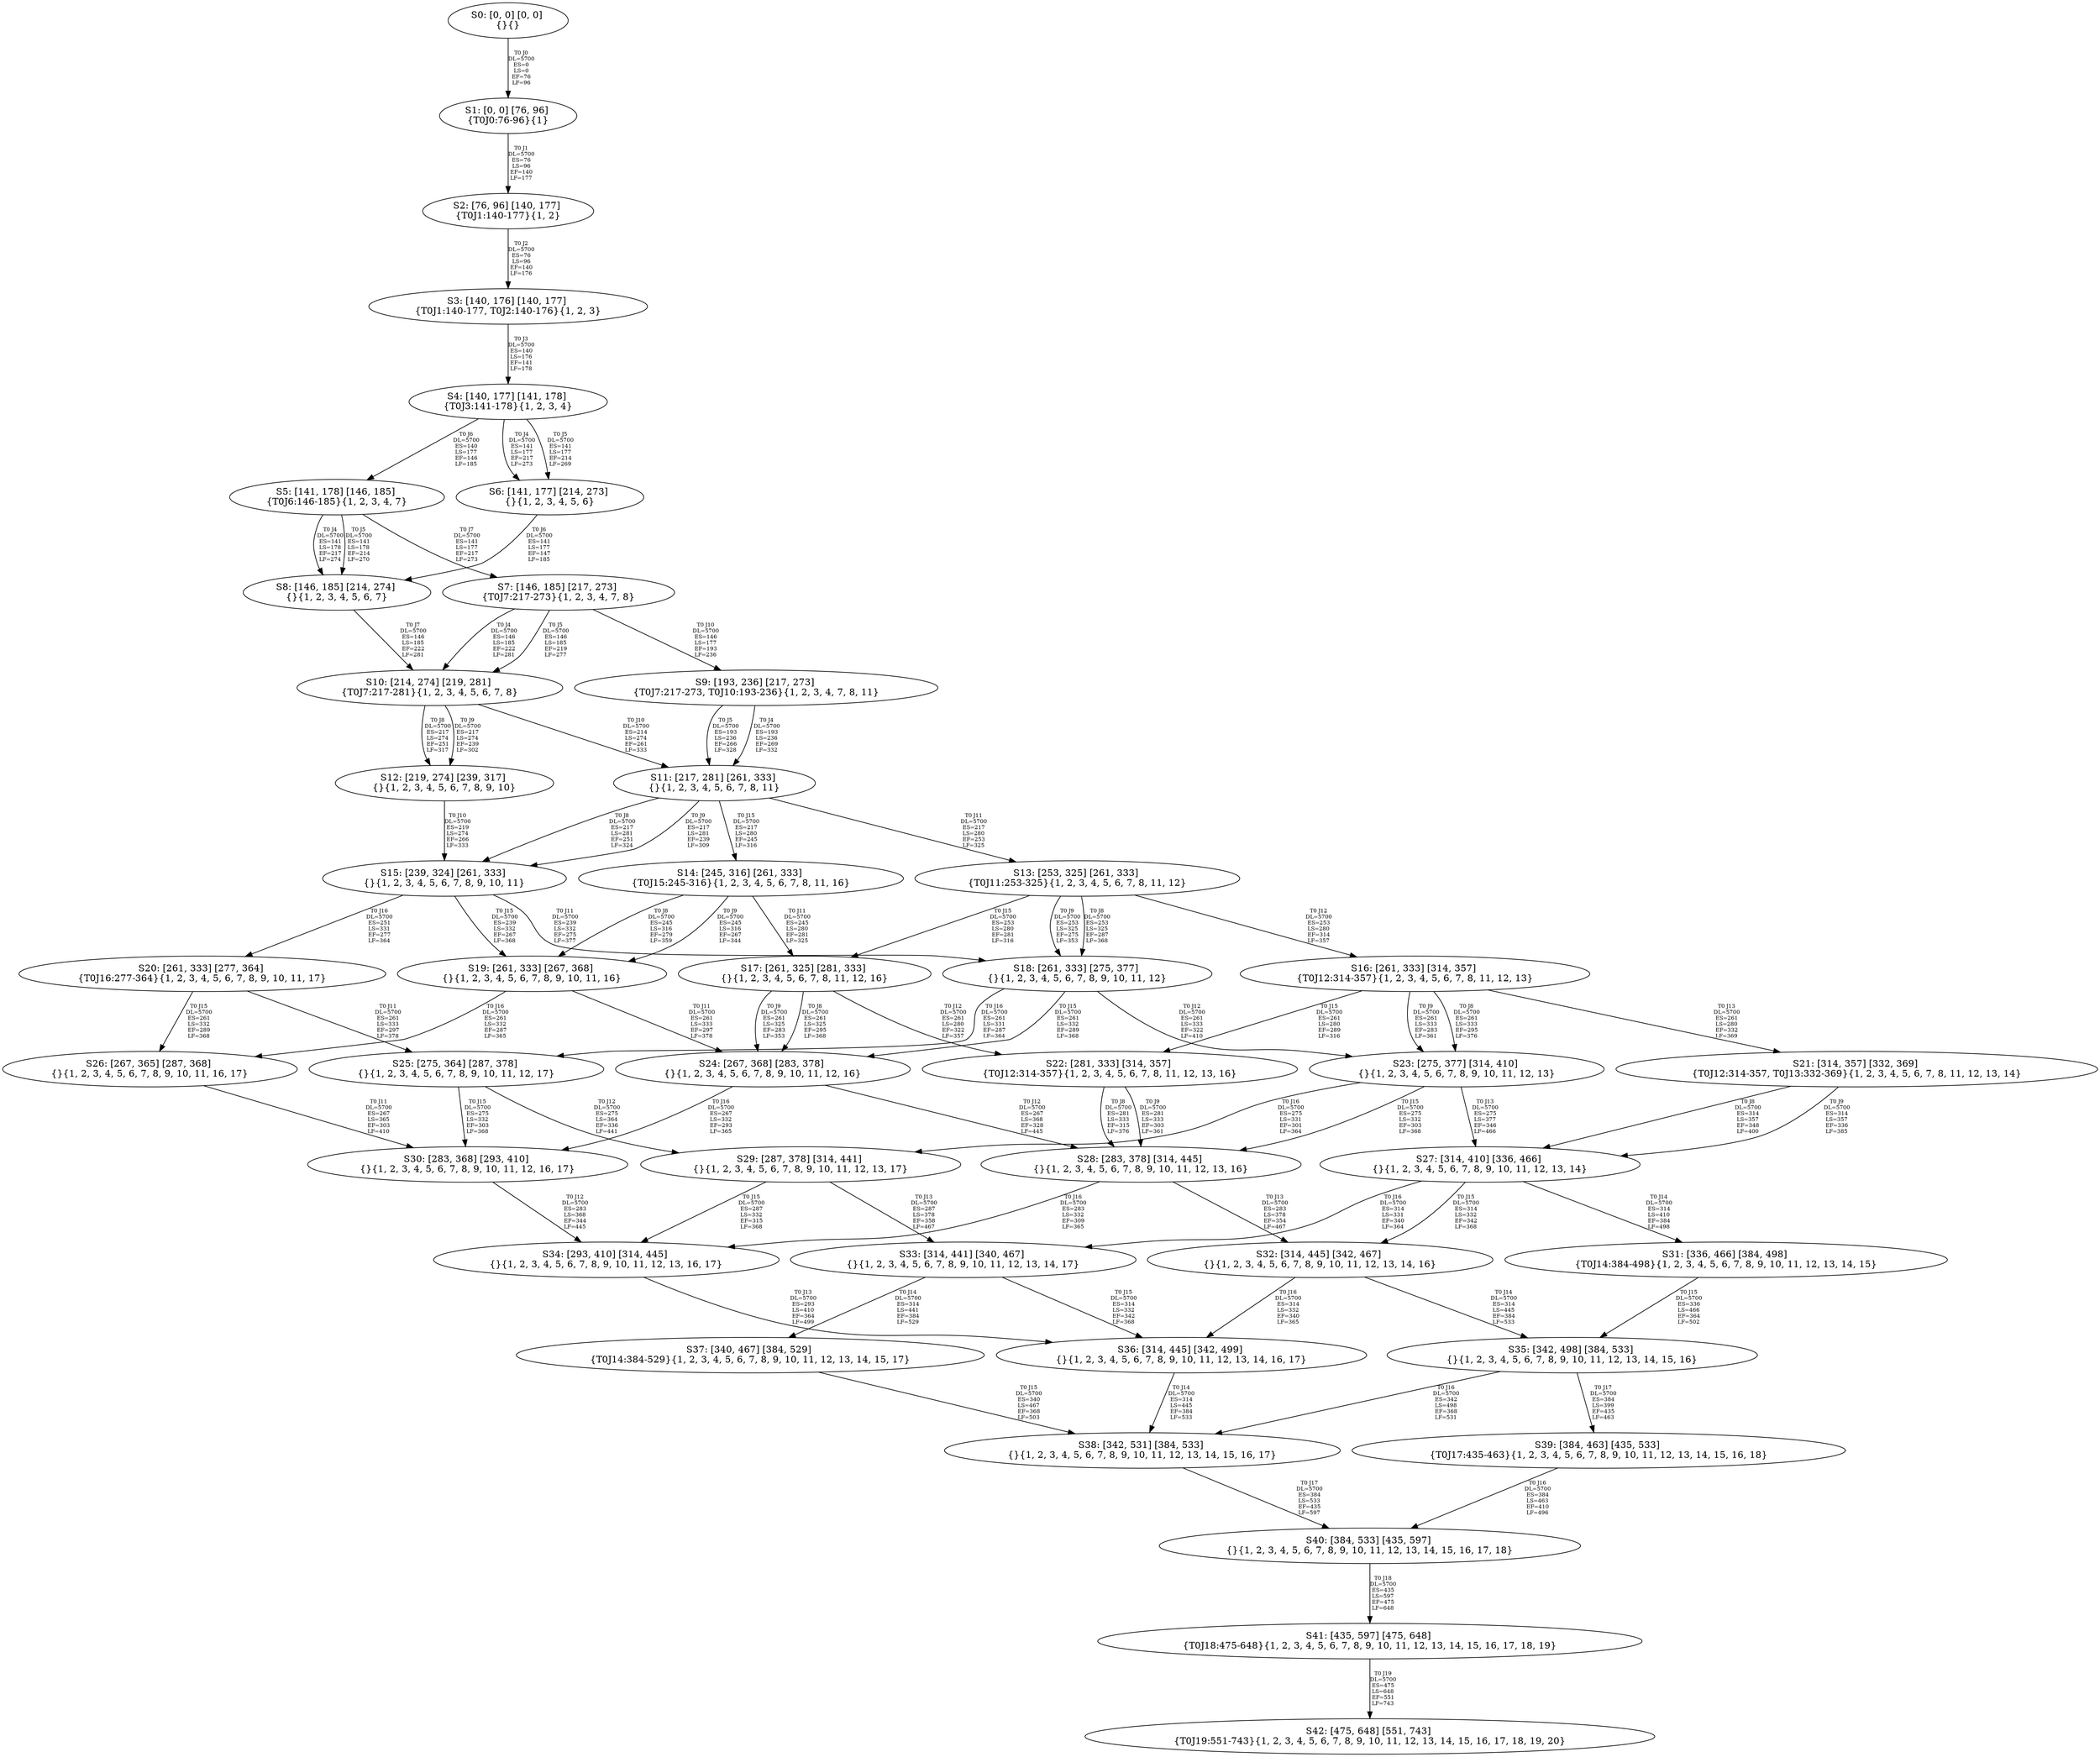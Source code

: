 digraph {
	S0[label="S0: [0, 0] [0, 0] \n{}{}"];
	S1[label="S1: [0, 0] [76, 96] \n{T0J0:76-96}{1}"];
	S2[label="S2: [76, 96] [140, 177] \n{T0J1:140-177}{1, 2}"];
	S3[label="S3: [140, 176] [140, 177] \n{T0J1:140-177, T0J2:140-176}{1, 2, 3}"];
	S4[label="S4: [140, 177] [141, 178] \n{T0J3:141-178}{1, 2, 3, 4}"];
	S5[label="S5: [141, 178] [146, 185] \n{T0J6:146-185}{1, 2, 3, 4, 7}"];
	S6[label="S6: [141, 177] [214, 273] \n{}{1, 2, 3, 4, 5, 6}"];
	S7[label="S7: [146, 185] [217, 273] \n{T0J7:217-273}{1, 2, 3, 4, 7, 8}"];
	S8[label="S8: [146, 185] [214, 274] \n{}{1, 2, 3, 4, 5, 6, 7}"];
	S9[label="S9: [193, 236] [217, 273] \n{T0J7:217-273, T0J10:193-236}{1, 2, 3, 4, 7, 8, 11}"];
	S10[label="S10: [214, 274] [219, 281] \n{T0J7:217-281}{1, 2, 3, 4, 5, 6, 7, 8}"];
	S11[label="S11: [217, 281] [261, 333] \n{}{1, 2, 3, 4, 5, 6, 7, 8, 11}"];
	S12[label="S12: [219, 274] [239, 317] \n{}{1, 2, 3, 4, 5, 6, 7, 8, 9, 10}"];
	S13[label="S13: [253, 325] [261, 333] \n{T0J11:253-325}{1, 2, 3, 4, 5, 6, 7, 8, 11, 12}"];
	S14[label="S14: [245, 316] [261, 333] \n{T0J15:245-316}{1, 2, 3, 4, 5, 6, 7, 8, 11, 16}"];
	S15[label="S15: [239, 324] [261, 333] \n{}{1, 2, 3, 4, 5, 6, 7, 8, 9, 10, 11}"];
	S16[label="S16: [261, 333] [314, 357] \n{T0J12:314-357}{1, 2, 3, 4, 5, 6, 7, 8, 11, 12, 13}"];
	S17[label="S17: [261, 325] [281, 333] \n{}{1, 2, 3, 4, 5, 6, 7, 8, 11, 12, 16}"];
	S18[label="S18: [261, 333] [275, 377] \n{}{1, 2, 3, 4, 5, 6, 7, 8, 9, 10, 11, 12}"];
	S19[label="S19: [261, 333] [267, 368] \n{}{1, 2, 3, 4, 5, 6, 7, 8, 9, 10, 11, 16}"];
	S20[label="S20: [261, 333] [277, 364] \n{T0J16:277-364}{1, 2, 3, 4, 5, 6, 7, 8, 9, 10, 11, 17}"];
	S21[label="S21: [314, 357] [332, 369] \n{T0J12:314-357, T0J13:332-369}{1, 2, 3, 4, 5, 6, 7, 8, 11, 12, 13, 14}"];
	S22[label="S22: [281, 333] [314, 357] \n{T0J12:314-357}{1, 2, 3, 4, 5, 6, 7, 8, 11, 12, 13, 16}"];
	S23[label="S23: [275, 377] [314, 410] \n{}{1, 2, 3, 4, 5, 6, 7, 8, 9, 10, 11, 12, 13}"];
	S24[label="S24: [267, 368] [283, 378] \n{}{1, 2, 3, 4, 5, 6, 7, 8, 9, 10, 11, 12, 16}"];
	S25[label="S25: [275, 364] [287, 378] \n{}{1, 2, 3, 4, 5, 6, 7, 8, 9, 10, 11, 12, 17}"];
	S26[label="S26: [267, 365] [287, 368] \n{}{1, 2, 3, 4, 5, 6, 7, 8, 9, 10, 11, 16, 17}"];
	S27[label="S27: [314, 410] [336, 466] \n{}{1, 2, 3, 4, 5, 6, 7, 8, 9, 10, 11, 12, 13, 14}"];
	S28[label="S28: [283, 378] [314, 445] \n{}{1, 2, 3, 4, 5, 6, 7, 8, 9, 10, 11, 12, 13, 16}"];
	S29[label="S29: [287, 378] [314, 441] \n{}{1, 2, 3, 4, 5, 6, 7, 8, 9, 10, 11, 12, 13, 17}"];
	S30[label="S30: [283, 368] [293, 410] \n{}{1, 2, 3, 4, 5, 6, 7, 8, 9, 10, 11, 12, 16, 17}"];
	S31[label="S31: [336, 466] [384, 498] \n{T0J14:384-498}{1, 2, 3, 4, 5, 6, 7, 8, 9, 10, 11, 12, 13, 14, 15}"];
	S32[label="S32: [314, 445] [342, 467] \n{}{1, 2, 3, 4, 5, 6, 7, 8, 9, 10, 11, 12, 13, 14, 16}"];
	S33[label="S33: [314, 441] [340, 467] \n{}{1, 2, 3, 4, 5, 6, 7, 8, 9, 10, 11, 12, 13, 14, 17}"];
	S34[label="S34: [293, 410] [314, 445] \n{}{1, 2, 3, 4, 5, 6, 7, 8, 9, 10, 11, 12, 13, 16, 17}"];
	S35[label="S35: [342, 498] [384, 533] \n{}{1, 2, 3, 4, 5, 6, 7, 8, 9, 10, 11, 12, 13, 14, 15, 16}"];
	S36[label="S36: [314, 445] [342, 499] \n{}{1, 2, 3, 4, 5, 6, 7, 8, 9, 10, 11, 12, 13, 14, 16, 17}"];
	S37[label="S37: [340, 467] [384, 529] \n{T0J14:384-529}{1, 2, 3, 4, 5, 6, 7, 8, 9, 10, 11, 12, 13, 14, 15, 17}"];
	S38[label="S38: [342, 531] [384, 533] \n{}{1, 2, 3, 4, 5, 6, 7, 8, 9, 10, 11, 12, 13, 14, 15, 16, 17}"];
	S39[label="S39: [384, 463] [435, 533] \n{T0J17:435-463}{1, 2, 3, 4, 5, 6, 7, 8, 9, 10, 11, 12, 13, 14, 15, 16, 18}"];
	S40[label="S40: [384, 533] [435, 597] \n{}{1, 2, 3, 4, 5, 6, 7, 8, 9, 10, 11, 12, 13, 14, 15, 16, 17, 18}"];
	S41[label="S41: [435, 597] [475, 648] \n{T0J18:475-648}{1, 2, 3, 4, 5, 6, 7, 8, 9, 10, 11, 12, 13, 14, 15, 16, 17, 18, 19}"];
	S42[label="S42: [475, 648] [551, 743] \n{T0J19:551-743}{1, 2, 3, 4, 5, 6, 7, 8, 9, 10, 11, 12, 13, 14, 15, 16, 17, 18, 19, 20}"];
	S0 -> S1[label="T0 J0\nDL=5700\nES=0\nLS=0\nEF=76\nLF=96",fontsize=8];
	S1 -> S2[label="T0 J1\nDL=5700\nES=76\nLS=96\nEF=140\nLF=177",fontsize=8];
	S2 -> S3[label="T0 J2\nDL=5700\nES=76\nLS=96\nEF=140\nLF=176",fontsize=8];
	S3 -> S4[label="T0 J3\nDL=5700\nES=140\nLS=176\nEF=141\nLF=178",fontsize=8];
	S4 -> S6[label="T0 J4\nDL=5700\nES=141\nLS=177\nEF=217\nLF=273",fontsize=8];
	S4 -> S6[label="T0 J5\nDL=5700\nES=141\nLS=177\nEF=214\nLF=269",fontsize=8];
	S4 -> S5[label="T0 J6\nDL=5700\nES=140\nLS=177\nEF=146\nLF=185",fontsize=8];
	S5 -> S8[label="T0 J4\nDL=5700\nES=141\nLS=178\nEF=217\nLF=274",fontsize=8];
	S5 -> S8[label="T0 J5\nDL=5700\nES=141\nLS=178\nEF=214\nLF=270",fontsize=8];
	S5 -> S7[label="T0 J7\nDL=5700\nES=141\nLS=177\nEF=217\nLF=273",fontsize=8];
	S6 -> S8[label="T0 J6\nDL=5700\nES=141\nLS=177\nEF=147\nLF=185",fontsize=8];
	S7 -> S10[label="T0 J4\nDL=5700\nES=146\nLS=185\nEF=222\nLF=281",fontsize=8];
	S7 -> S10[label="T0 J5\nDL=5700\nES=146\nLS=185\nEF=219\nLF=277",fontsize=8];
	S7 -> S9[label="T0 J10\nDL=5700\nES=146\nLS=177\nEF=193\nLF=236",fontsize=8];
	S8 -> S10[label="T0 J7\nDL=5700\nES=146\nLS=185\nEF=222\nLF=281",fontsize=8];
	S9 -> S11[label="T0 J4\nDL=5700\nES=193\nLS=236\nEF=269\nLF=332",fontsize=8];
	S9 -> S11[label="T0 J5\nDL=5700\nES=193\nLS=236\nEF=266\nLF=328",fontsize=8];
	S10 -> S12[label="T0 J8\nDL=5700\nES=217\nLS=274\nEF=251\nLF=317",fontsize=8];
	S10 -> S12[label="T0 J9\nDL=5700\nES=217\nLS=274\nEF=239\nLF=302",fontsize=8];
	S10 -> S11[label="T0 J10\nDL=5700\nES=214\nLS=274\nEF=261\nLF=333",fontsize=8];
	S11 -> S15[label="T0 J8\nDL=5700\nES=217\nLS=281\nEF=251\nLF=324",fontsize=8];
	S11 -> S15[label="T0 J9\nDL=5700\nES=217\nLS=281\nEF=239\nLF=309",fontsize=8];
	S11 -> S13[label="T0 J11\nDL=5700\nES=217\nLS=280\nEF=253\nLF=325",fontsize=8];
	S11 -> S14[label="T0 J15\nDL=5700\nES=217\nLS=280\nEF=245\nLF=316",fontsize=8];
	S12 -> S15[label="T0 J10\nDL=5700\nES=219\nLS=274\nEF=266\nLF=333",fontsize=8];
	S13 -> S18[label="T0 J8\nDL=5700\nES=253\nLS=325\nEF=287\nLF=368",fontsize=8];
	S13 -> S18[label="T0 J9\nDL=5700\nES=253\nLS=325\nEF=275\nLF=353",fontsize=8];
	S13 -> S16[label="T0 J12\nDL=5700\nES=253\nLS=280\nEF=314\nLF=357",fontsize=8];
	S13 -> S17[label="T0 J15\nDL=5700\nES=253\nLS=280\nEF=281\nLF=316",fontsize=8];
	S14 -> S19[label="T0 J8\nDL=5700\nES=245\nLS=316\nEF=279\nLF=359",fontsize=8];
	S14 -> S19[label="T0 J9\nDL=5700\nES=245\nLS=316\nEF=267\nLF=344",fontsize=8];
	S14 -> S17[label="T0 J11\nDL=5700\nES=245\nLS=280\nEF=281\nLF=325",fontsize=8];
	S15 -> S18[label="T0 J11\nDL=5700\nES=239\nLS=332\nEF=275\nLF=377",fontsize=8];
	S15 -> S19[label="T0 J15\nDL=5700\nES=239\nLS=332\nEF=267\nLF=368",fontsize=8];
	S15 -> S20[label="T0 J16\nDL=5700\nES=251\nLS=331\nEF=277\nLF=364",fontsize=8];
	S16 -> S23[label="T0 J8\nDL=5700\nES=261\nLS=333\nEF=295\nLF=376",fontsize=8];
	S16 -> S23[label="T0 J9\nDL=5700\nES=261\nLS=333\nEF=283\nLF=361",fontsize=8];
	S16 -> S21[label="T0 J13\nDL=5700\nES=261\nLS=280\nEF=332\nLF=369",fontsize=8];
	S16 -> S22[label="T0 J15\nDL=5700\nES=261\nLS=280\nEF=289\nLF=316",fontsize=8];
	S17 -> S24[label="T0 J8\nDL=5700\nES=261\nLS=325\nEF=295\nLF=368",fontsize=8];
	S17 -> S24[label="T0 J9\nDL=5700\nES=261\nLS=325\nEF=283\nLF=353",fontsize=8];
	S17 -> S22[label="T0 J12\nDL=5700\nES=261\nLS=280\nEF=322\nLF=357",fontsize=8];
	S18 -> S23[label="T0 J12\nDL=5700\nES=261\nLS=333\nEF=322\nLF=410",fontsize=8];
	S18 -> S24[label="T0 J15\nDL=5700\nES=261\nLS=332\nEF=289\nLF=368",fontsize=8];
	S18 -> S25[label="T0 J16\nDL=5700\nES=261\nLS=331\nEF=287\nLF=364",fontsize=8];
	S19 -> S24[label="T0 J11\nDL=5700\nES=261\nLS=333\nEF=297\nLF=378",fontsize=8];
	S19 -> S26[label="T0 J16\nDL=5700\nES=261\nLS=332\nEF=287\nLF=365",fontsize=8];
	S20 -> S25[label="T0 J11\nDL=5700\nES=261\nLS=333\nEF=297\nLF=378",fontsize=8];
	S20 -> S26[label="T0 J15\nDL=5700\nES=261\nLS=332\nEF=289\nLF=368",fontsize=8];
	S21 -> S27[label="T0 J8\nDL=5700\nES=314\nLS=357\nEF=348\nLF=400",fontsize=8];
	S21 -> S27[label="T0 J9\nDL=5700\nES=314\nLS=357\nEF=336\nLF=385",fontsize=8];
	S22 -> S28[label="T0 J8\nDL=5700\nES=281\nLS=333\nEF=315\nLF=376",fontsize=8];
	S22 -> S28[label="T0 J9\nDL=5700\nES=281\nLS=333\nEF=303\nLF=361",fontsize=8];
	S23 -> S27[label="T0 J13\nDL=5700\nES=275\nLS=377\nEF=346\nLF=466",fontsize=8];
	S23 -> S28[label="T0 J15\nDL=5700\nES=275\nLS=332\nEF=303\nLF=368",fontsize=8];
	S23 -> S29[label="T0 J16\nDL=5700\nES=275\nLS=331\nEF=301\nLF=364",fontsize=8];
	S24 -> S28[label="T0 J12\nDL=5700\nES=267\nLS=368\nEF=328\nLF=445",fontsize=8];
	S24 -> S30[label="T0 J16\nDL=5700\nES=267\nLS=332\nEF=293\nLF=365",fontsize=8];
	S25 -> S29[label="T0 J12\nDL=5700\nES=275\nLS=364\nEF=336\nLF=441",fontsize=8];
	S25 -> S30[label="T0 J15\nDL=5700\nES=275\nLS=332\nEF=303\nLF=368",fontsize=8];
	S26 -> S30[label="T0 J11\nDL=5700\nES=267\nLS=365\nEF=303\nLF=410",fontsize=8];
	S27 -> S31[label="T0 J14\nDL=5700\nES=314\nLS=410\nEF=384\nLF=498",fontsize=8];
	S27 -> S32[label="T0 J15\nDL=5700\nES=314\nLS=332\nEF=342\nLF=368",fontsize=8];
	S27 -> S33[label="T0 J16\nDL=5700\nES=314\nLS=331\nEF=340\nLF=364",fontsize=8];
	S28 -> S32[label="T0 J13\nDL=5700\nES=283\nLS=378\nEF=354\nLF=467",fontsize=8];
	S28 -> S34[label="T0 J16\nDL=5700\nES=283\nLS=332\nEF=309\nLF=365",fontsize=8];
	S29 -> S33[label="T0 J13\nDL=5700\nES=287\nLS=378\nEF=358\nLF=467",fontsize=8];
	S29 -> S34[label="T0 J15\nDL=5700\nES=287\nLS=332\nEF=315\nLF=368",fontsize=8];
	S30 -> S34[label="T0 J12\nDL=5700\nES=283\nLS=368\nEF=344\nLF=445",fontsize=8];
	S31 -> S35[label="T0 J15\nDL=5700\nES=336\nLS=466\nEF=364\nLF=502",fontsize=8];
	S32 -> S35[label="T0 J14\nDL=5700\nES=314\nLS=445\nEF=384\nLF=533",fontsize=8];
	S32 -> S36[label="T0 J16\nDL=5700\nES=314\nLS=332\nEF=340\nLF=365",fontsize=8];
	S33 -> S37[label="T0 J14\nDL=5700\nES=314\nLS=441\nEF=384\nLF=529",fontsize=8];
	S33 -> S36[label="T0 J15\nDL=5700\nES=314\nLS=332\nEF=342\nLF=368",fontsize=8];
	S34 -> S36[label="T0 J13\nDL=5700\nES=293\nLS=410\nEF=364\nLF=499",fontsize=8];
	S35 -> S38[label="T0 J16\nDL=5700\nES=342\nLS=498\nEF=368\nLF=531",fontsize=8];
	S35 -> S39[label="T0 J17\nDL=5700\nES=384\nLS=399\nEF=435\nLF=463",fontsize=8];
	S36 -> S38[label="T0 J14\nDL=5700\nES=314\nLS=445\nEF=384\nLF=533",fontsize=8];
	S37 -> S38[label="T0 J15\nDL=5700\nES=340\nLS=467\nEF=368\nLF=503",fontsize=8];
	S38 -> S40[label="T0 J17\nDL=5700\nES=384\nLS=533\nEF=435\nLF=597",fontsize=8];
	S39 -> S40[label="T0 J16\nDL=5700\nES=384\nLS=463\nEF=410\nLF=496",fontsize=8];
	S40 -> S41[label="T0 J18\nDL=5700\nES=435\nLS=597\nEF=475\nLF=648",fontsize=8];
	S41 -> S42[label="T0 J19\nDL=5700\nES=475\nLS=648\nEF=551\nLF=743",fontsize=8];
}
